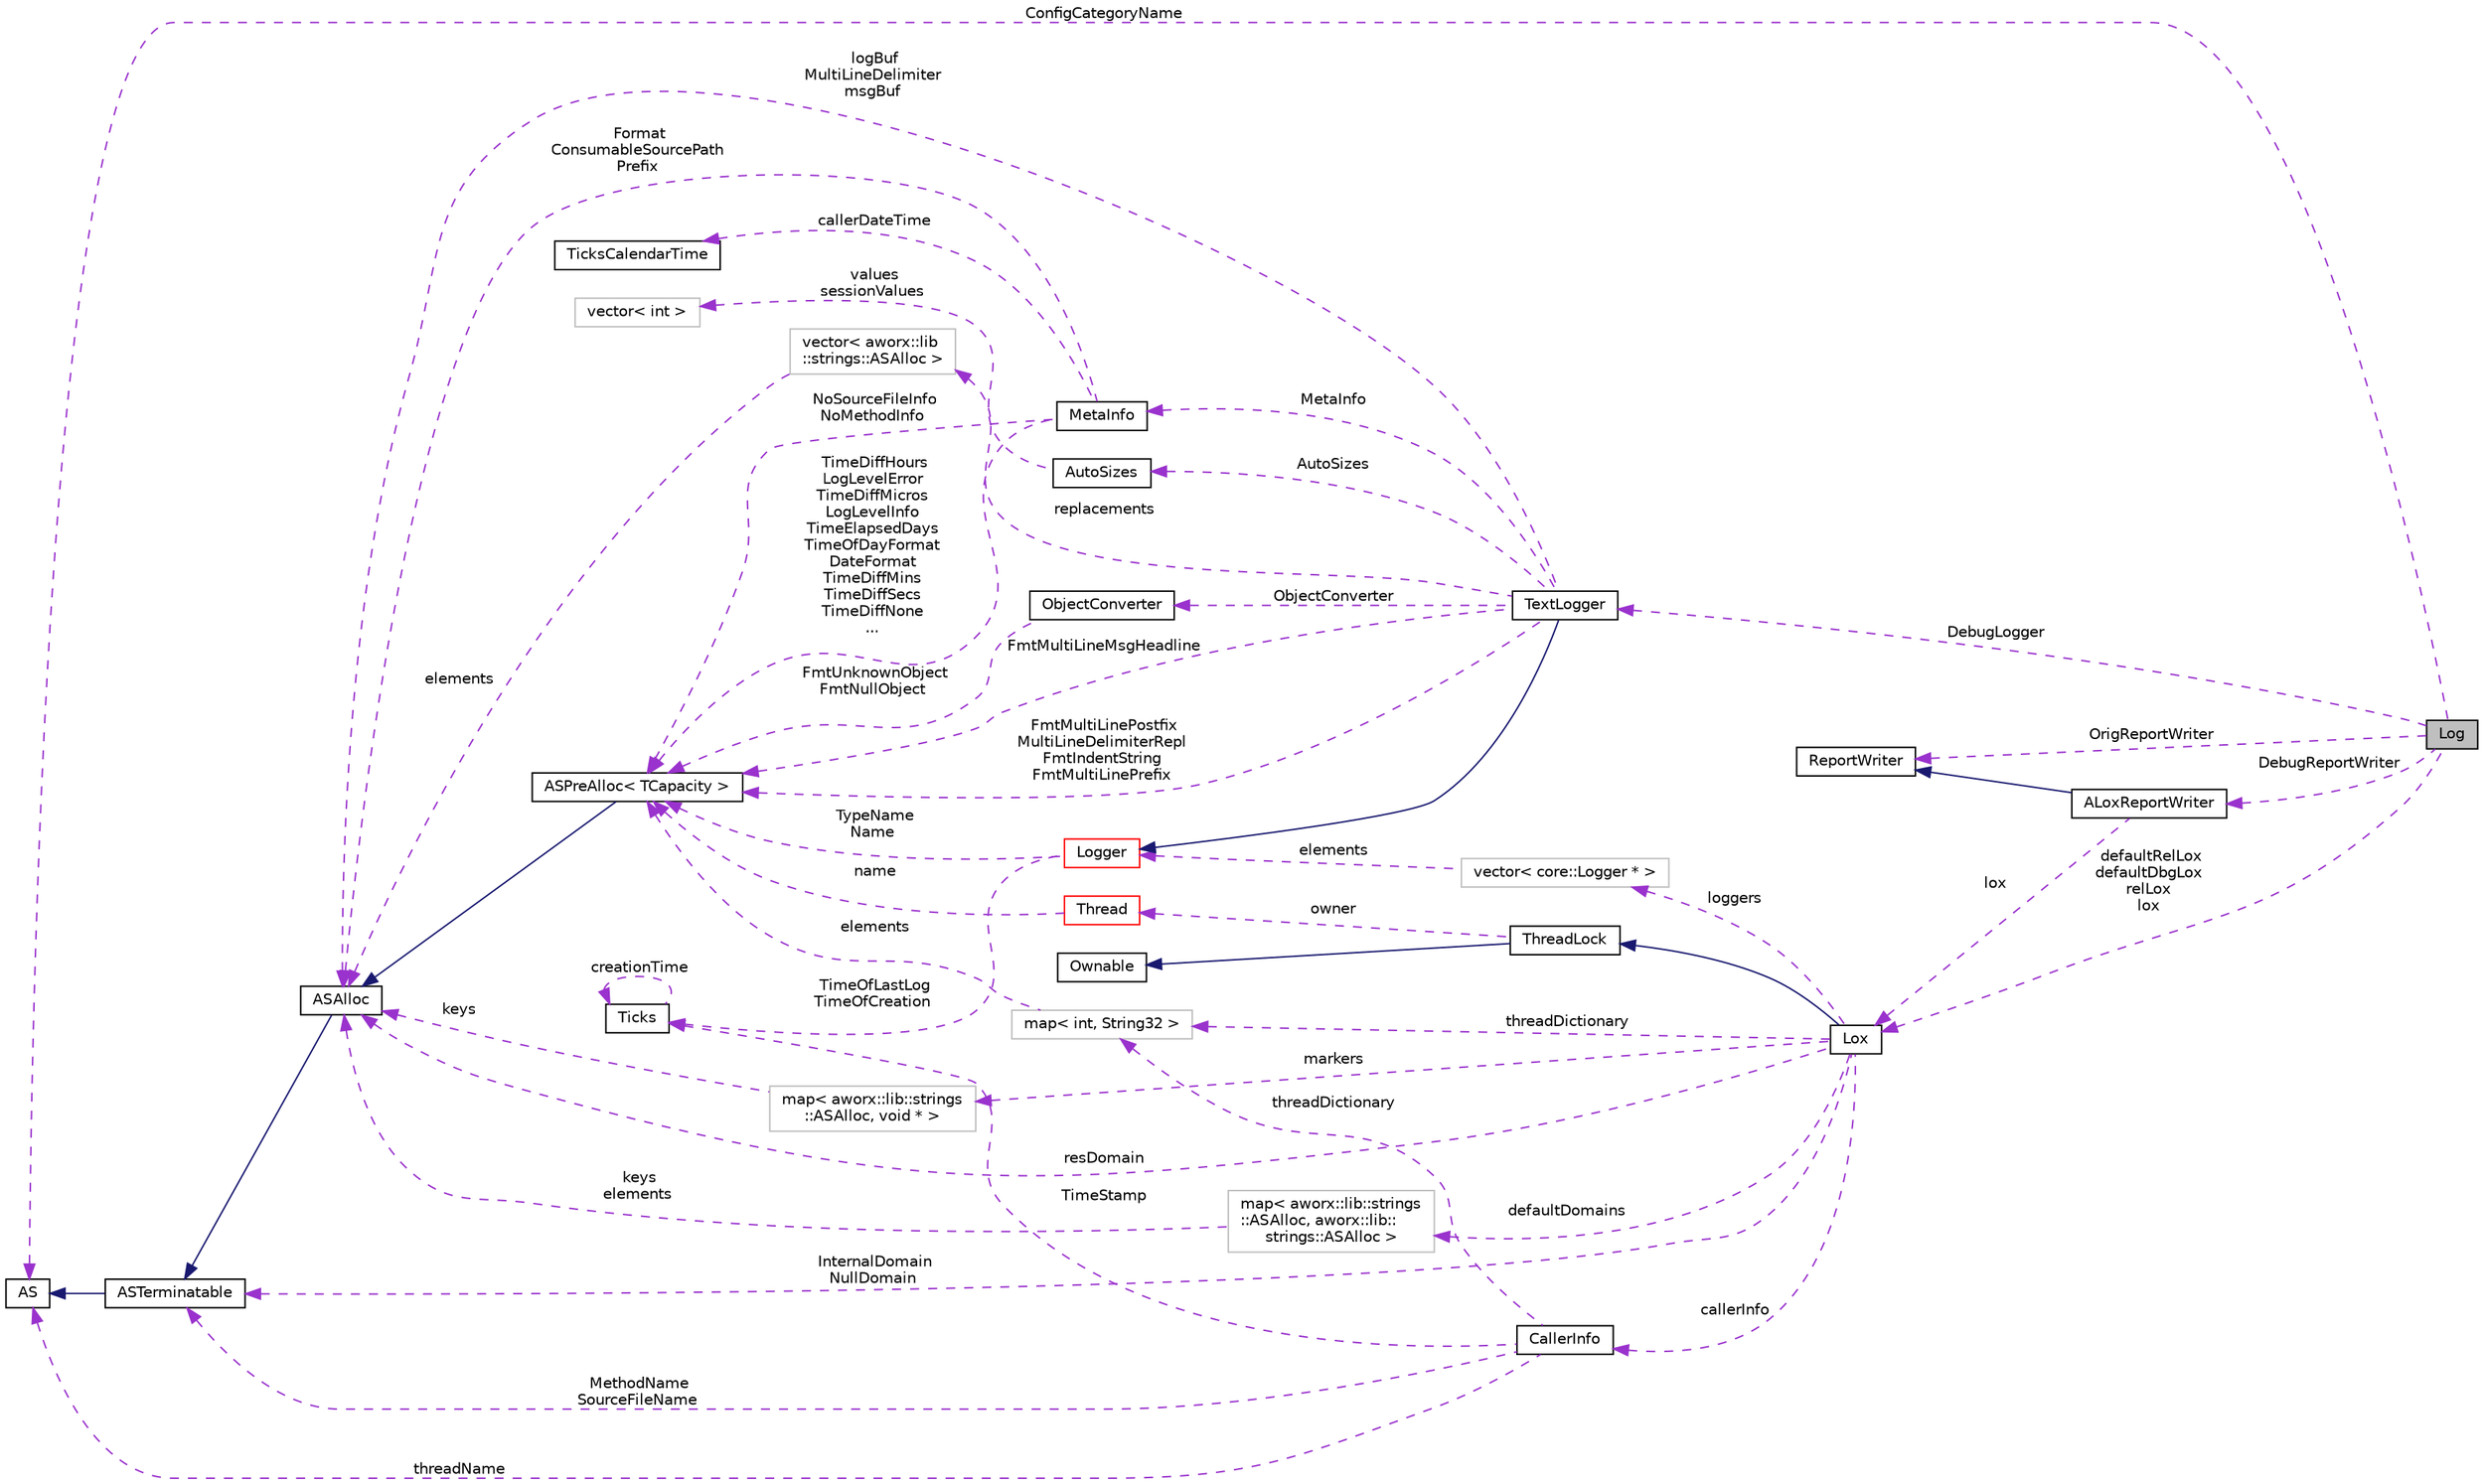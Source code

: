 digraph "Log"
{
  edge [fontname="Helvetica",fontsize="10",labelfontname="Helvetica",labelfontsize="10"];
  node [fontname="Helvetica",fontsize="10",shape=record];
  rankdir="LR";
  Node1 [label="Log",height=0.2,width=0.4,color="black", fillcolor="grey75", style="filled", fontcolor="black"];
  Node11 [label="vector\< core::Logger * \>",height=0.2,width=0.4,color="grey75", fillcolor="white", style="filled"];
  Node15 [label="map\< aworx::lib::strings\l::ASAlloc, aworx::lib::\lstrings::ASAlloc \>",height=0.2,width=0.4,color="grey75", fillcolor="white", style="filled"];
  Node16 [label="map\< aworx::lib::strings\l::ASAlloc, void * \>",height=0.2,width=0.4,color="grey75", fillcolor="white", style="filled"];
  Node17 [label="map\< int, String32 \>",height=0.2,width=0.4,color="grey75", fillcolor="white", style="filled"];
  Node21 [label="vector\< int \>",height=0.2,width=0.4,color="grey75", fillcolor="white", style="filled"];
  Node26 [label="vector\< aworx::lib\l::strings::ASAlloc \>",height=0.2,width=0.4,color="grey75", fillcolor="white", style="filled"];
  Node7 [label="ASPreAlloc\< TCapacity \>",height=0.2,width=0.4,color="black", fillcolor="white", style="filled",URL="$classaworx_1_1lib_1_1strings_1_1ASPreAlloc.html"];
  Node2 -> Node1 [dir="back",color="darkorchid3",fontsize="10",style="dashed",label=" OrigReportWriter" ,fontname="Helvetica"];
  Node2 -> Node28 [dir="back",color="midnightblue",fontsize="10",style="solid",fontname="Helvetica"];
  Node3 -> Node1 [dir="back",color="darkorchid3",fontsize="10",style="dashed",label=" defaultRelLox\ndefaultDbgLox\nrelLox\nlox" ,fontname="Helvetica"];
  Node3 -> Node28 [dir="back",color="darkorchid3",fontsize="10",style="dashed",label=" lox" ,fontname="Helvetica"];
  Node4 -> Node3 [dir="back",color="midnightblue",fontsize="10",style="solid",fontname="Helvetica"];
  Node5 -> Node4 [dir="back",color="midnightblue",fontsize="10",style="solid",fontname="Helvetica"];
  Node6 -> Node4 [dir="back",color="darkorchid3",fontsize="10",style="dashed",label=" owner" ,fontname="Helvetica"];
  Node7 -> Node6 [dir="back",color="darkorchid3",fontsize="10",style="dashed",label=" name" ,fontname="Helvetica"];
  Node7 -> Node12 [dir="back",color="darkorchid3",fontsize="10",style="dashed",label=" TypeName\nName" ,fontname="Helvetica"];
  Node7 -> Node17 [dir="back",color="darkorchid3",fontsize="10",style="dashed",label=" elements" ,fontname="Helvetica"];
  Node7 -> Node19 [dir="back",color="darkorchid3",fontsize="10",style="dashed",label=" FmtMultiLineMsgHeadline" ,fontname="Helvetica"];
  Node7 -> Node19 [dir="back",color="darkorchid3",fontsize="10",style="dashed",label=" FmtMultiLinePostfix\nMultiLineDelimiterRepl\nFmtIndentString\nFmtMultiLinePrefix" ,fontname="Helvetica"];
  Node7 -> Node22 [dir="back",color="darkorchid3",fontsize="10",style="dashed",label=" NoSourceFileInfo\nNoMethodInfo" ,fontname="Helvetica"];
  Node7 -> Node22 [dir="back",color="darkorchid3",fontsize="10",style="dashed",label=" TimeDiffHours\nLogLevelError\nTimeDiffMicros\nLogLevelInfo\nTimeElapsedDays\nTimeOfDayFormat\nDateFormat\nTimeDiffMins\nTimeDiffSecs\nTimeDiffNone\n..." ,fontname="Helvetica"];
  Node7 -> Node27 [dir="back",color="darkorchid3",fontsize="10",style="dashed",label=" FmtUnknownObject\nFmtNullObject" ,fontname="Helvetica"];
  Node8 -> Node3 [dir="back",color="darkorchid3",fontsize="10",style="dashed",label=" resDomain" ,fontname="Helvetica"];
  Node8 -> Node7 [dir="back",color="midnightblue",fontsize="10",style="solid",fontname="Helvetica"];
  Node8 -> Node15 [dir="back",color="darkorchid3",fontsize="10",style="dashed",label=" keys\nelements" ,fontname="Helvetica"];
  Node8 -> Node16 [dir="back",color="darkorchid3",fontsize="10",style="dashed",label=" keys" ,fontname="Helvetica"];
  Node8 -> Node19 [dir="back",color="darkorchid3",fontsize="10",style="dashed",label=" logBuf\nMultiLineDelimiter\nmsgBuf" ,fontname="Helvetica"];
  Node8 -> Node22 [dir="back",color="darkorchid3",fontsize="10",style="dashed",label=" Format\nConsumableSourcePath\lPrefix" ,fontname="Helvetica"];
  Node8 -> Node26 [dir="back",color="darkorchid3",fontsize="10",style="dashed",label=" elements" ,fontname="Helvetica"];
  Node9 -> Node3 [dir="back",color="darkorchid3",fontsize="10",style="dashed",label=" InternalDomain\nNullDomain" ,fontname="Helvetica"];
  Node9 -> Node8 [dir="back",color="midnightblue",fontsize="10",style="solid",fontname="Helvetica"];
  Node9 -> Node18 [dir="back",color="darkorchid3",fontsize="10",style="dashed",label=" MethodName\nSourceFileName" ,fontname="Helvetica"];
  Node10 -> Node1 [dir="back",color="darkorchid3",fontsize="10",style="dashed",label=" ConfigCategoryName" ,fontname="Helvetica"];
  Node10 -> Node9 [dir="back",color="midnightblue",fontsize="10",style="solid",fontname="Helvetica"];
  Node10 -> Node18 [dir="back",color="darkorchid3",fontsize="10",style="dashed",label=" threadName" ,fontname="Helvetica"];
  Node11 -> Node3 [dir="back",color="darkorchid3",fontsize="10",style="dashed",label=" loggers" ,fontname="Helvetica"];
  Node12 -> Node11 [dir="back",color="darkorchid3",fontsize="10",style="dashed",label=" elements" ,fontname="Helvetica"];
  Node12 -> Node19 [dir="back",color="midnightblue",fontsize="10",style="solid",fontname="Helvetica"];
  Node14 -> Node12 [dir="back",color="darkorchid3",fontsize="10",style="dashed",label=" TimeOfLastLog\nTimeOfCreation" ,fontname="Helvetica"];
  Node14 -> Node14 [dir="back",color="darkorchid3",fontsize="10",style="dashed",label=" creationTime" ,fontname="Helvetica"];
  Node14 -> Node18 [dir="back",color="darkorchid3",fontsize="10",style="dashed",label=" TimeStamp" ,fontname="Helvetica"];
  Node15 -> Node3 [dir="back",color="darkorchid3",fontsize="10",style="dashed",label=" defaultDomains" ,fontname="Helvetica"];
  Node16 -> Node3 [dir="back",color="darkorchid3",fontsize="10",style="dashed",label=" markers" ,fontname="Helvetica"];
  Node17 -> Node3 [dir="back",color="darkorchid3",fontsize="10",style="dashed",label=" threadDictionary" ,fontname="Helvetica"];
  Node17 -> Node18 [dir="back",color="darkorchid3",fontsize="10",style="dashed",label=" threadDictionary" ,fontname="Helvetica"];
  Node18 -> Node3 [dir="back",color="darkorchid3",fontsize="10",style="dashed",label=" callerInfo" ,fontname="Helvetica"];
  Node19 -> Node1 [dir="back",color="darkorchid3",fontsize="10",style="dashed",label=" DebugLogger" ,fontname="Helvetica"];
  Node20 -> Node19 [dir="back",color="darkorchid3",fontsize="10",style="dashed",label=" AutoSizes" ,fontname="Helvetica"];
  Node21 -> Node20 [dir="back",color="darkorchid3",fontsize="10",style="dashed",label=" values\nsessionValues" ,fontname="Helvetica"];
  Node22 -> Node19 [dir="back",color="darkorchid3",fontsize="10",style="dashed",label=" MetaInfo" ,fontname="Helvetica"];
  Node24 -> Node22 [dir="back",color="darkorchid3",fontsize="10",style="dashed",label=" callerDateTime" ,fontname="Helvetica"];
  Node26 -> Node19 [dir="back",color="darkorchid3",fontsize="10",style="dashed",label=" replacements" ,fontname="Helvetica"];
  Node27 -> Node19 [dir="back",color="darkorchid3",fontsize="10",style="dashed",label=" ObjectConverter" ,fontname="Helvetica"];
  Node28 -> Node1 [dir="back",color="darkorchid3",fontsize="10",style="dashed",label=" DebugReportWriter" ,fontname="Helvetica"];
  Node2 [label="ReportWriter",height=0.2,width=0.4,color="black", fillcolor="white", style="filled",URL="$classaworx_1_1lib_1_1ReportWriter.html"];
  Node3 [label="Lox",height=0.2,width=0.4,color="black", fillcolor="white", style="filled",URL="$classaworx_1_1lox_1_1Lox.html"];
  Node4 [label="ThreadLock",height=0.2,width=0.4,color="black", fillcolor="white", style="filled",URL="$classaworx_1_1lib_1_1threads_1_1ThreadLock.html"];
  Node5 [label="Ownable",height=0.2,width=0.4,color="black", fillcolor="white", style="filled",URL="$classaworx_1_1lib_1_1Ownable.html"];
  Node6 [label="Thread",height=0.2,width=0.4,color="red", fillcolor="white", style="filled",URL="$classaworx_1_1lib_1_1threads_1_1Thread.html"];
  Node8 [label="ASAlloc",height=0.2,width=0.4,color="black", fillcolor="white", style="filled",URL="$classaworx_1_1lib_1_1strings_1_1ASAlloc.html"];
  Node9 [label="ASTerminatable",height=0.2,width=0.4,color="black", fillcolor="white", style="filled",URL="$classaworx_1_1lib_1_1strings_1_1ASTerminatable.html"];
  Node10 [label="AS",height=0.2,width=0.4,color="black", fillcolor="white", style="filled",URL="$classaworx_1_1lib_1_1strings_1_1AS.html"];
  Node12 [label="Logger",height=0.2,width=0.4,color="red", fillcolor="white", style="filled",URL="$classaworx_1_1lox_1_1core_1_1Logger.html"];
  Node14 [label="Ticks",height=0.2,width=0.4,color="black", fillcolor="white", style="filled",URL="$classaworx_1_1lib_1_1time_1_1Ticks.html"];
  Node18 [label="CallerInfo",height=0.2,width=0.4,color="black", fillcolor="white", style="filled",URL="$classaworx_1_1lox_1_1core_1_1CallerInfo.html"];
  Node19 [label="TextLogger",height=0.2,width=0.4,color="black", fillcolor="white", style="filled",URL="$classaworx_1_1lox_1_1core_1_1textlogger_1_1TextLogger.html"];
  Node20 [label="AutoSizes",height=0.2,width=0.4,color="black", fillcolor="white", style="filled",URL="$classaworx_1_1lox_1_1core_1_1textlogger_1_1AutoSizes.html"];
  Node22 [label="MetaInfo",height=0.2,width=0.4,color="black", fillcolor="white", style="filled",URL="$classaworx_1_1lox_1_1core_1_1textlogger_1_1MetaInfo.html"];
  Node24 [label="TicksCalendarTime",height=0.2,width=0.4,color="black", fillcolor="white", style="filled",URL="$classaworx_1_1lib_1_1time_1_1TicksCalendarTime.html"];
  Node27 [label="ObjectConverter",height=0.2,width=0.4,color="black", fillcolor="white", style="filled",URL="$classaworx_1_1lox_1_1core_1_1textlogger_1_1ObjectConverter.html"];
  Node28 [label="ALoxReportWriter",height=0.2,width=0.4,color="black", fillcolor="white", style="filled",URL="$classaworx_1_1lox_1_1ALoxReportWriter.html"];
}

